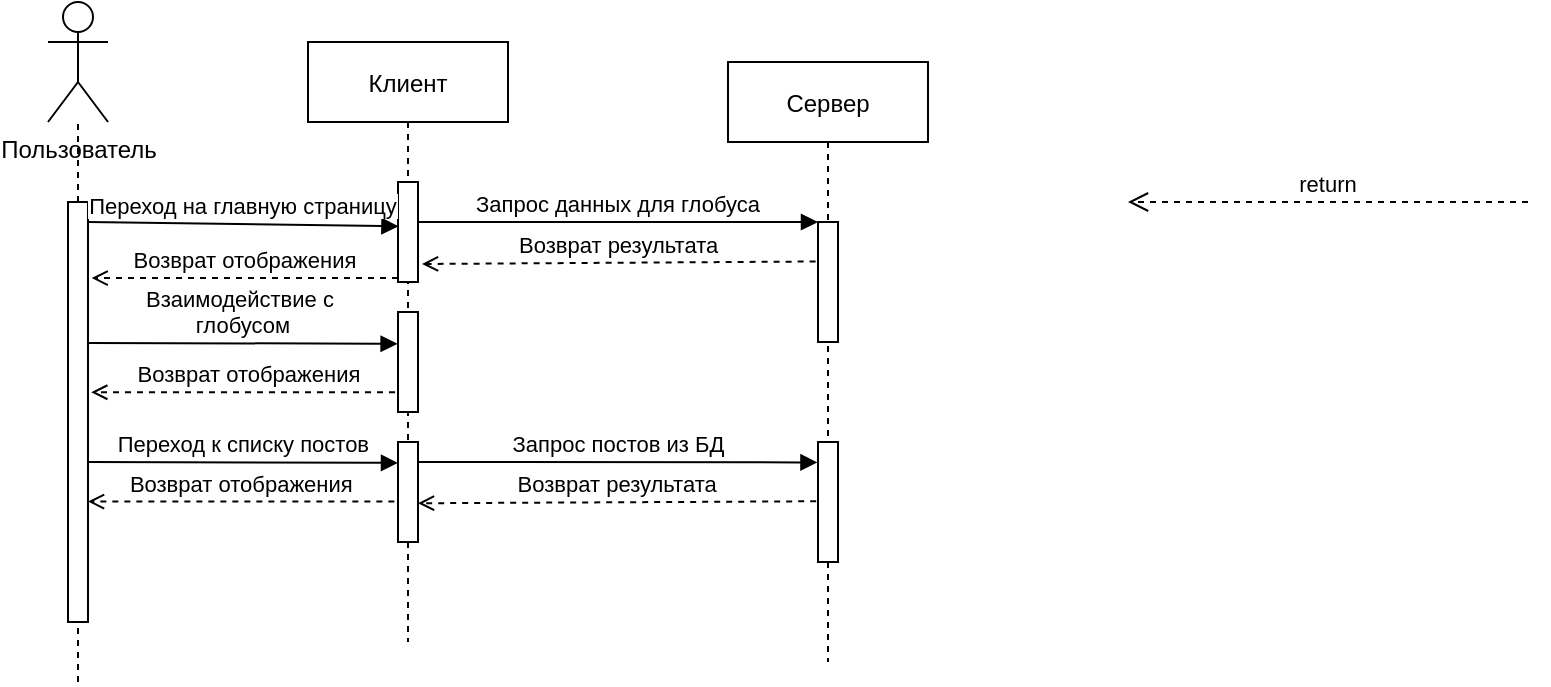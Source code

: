 <mxfile version="14.7.3" type="github">
  <diagram id="kgpKYQtTHZ0yAKxKKP6v" name="Page-1">
    <mxGraphModel dx="1155" dy="673" grid="1" gridSize="10" guides="1" tooltips="1" connect="1" arrows="1" fold="1" page="1" pageScale="1" pageWidth="1100" pageHeight="850" background="none" math="0" shadow="0">
      <root>
        <mxCell id="0" />
        <mxCell id="1" parent="0" />
        <mxCell id="3nuBFxr9cyL0pnOWT2aG-1" value="Клиент" style="shape=umlLifeline;perimeter=lifelinePerimeter;container=1;collapsible=0;recursiveResize=0;rounded=0;shadow=0;strokeWidth=1;" parent="1" vertex="1">
          <mxGeometry x="160" y="80" width="100" height="300" as="geometry" />
        </mxCell>
        <mxCell id="3nuBFxr9cyL0pnOWT2aG-2" value="" style="points=[];perimeter=orthogonalPerimeter;rounded=0;shadow=0;strokeWidth=1;" parent="3nuBFxr9cyL0pnOWT2aG-1" vertex="1">
          <mxGeometry x="45" y="70" width="10" height="50" as="geometry" />
        </mxCell>
        <mxCell id="EgkcAiieyC2Qmeuv6FJ1-16" value="" style="points=[];perimeter=orthogonalPerimeter;rounded=0;shadow=0;strokeWidth=1;" vertex="1" parent="3nuBFxr9cyL0pnOWT2aG-1">
          <mxGeometry x="45" y="200" width="10" height="50" as="geometry" />
        </mxCell>
        <mxCell id="3nuBFxr9cyL0pnOWT2aG-5" value="Сервер" style="shape=umlLifeline;perimeter=lifelinePerimeter;container=1;collapsible=0;recursiveResize=0;rounded=0;shadow=0;strokeWidth=1;" parent="1" vertex="1">
          <mxGeometry x="370" y="90" width="100" height="300" as="geometry" />
        </mxCell>
        <mxCell id="3nuBFxr9cyL0pnOWT2aG-6" value="" style="points=[];perimeter=orthogonalPerimeter;rounded=0;shadow=0;strokeWidth=1;" parent="3nuBFxr9cyL0pnOWT2aG-5" vertex="1">
          <mxGeometry x="45" y="80" width="10" height="60" as="geometry" />
        </mxCell>
        <mxCell id="3nuBFxr9cyL0pnOWT2aG-8" value="Запрос данных для глобуса" style="verticalAlign=bottom;endArrow=block;entryX=0;entryY=0;shadow=0;strokeWidth=1;" parent="1" source="3nuBFxr9cyL0pnOWT2aG-2" target="3nuBFxr9cyL0pnOWT2aG-6" edge="1">
          <mxGeometry relative="1" as="geometry">
            <mxPoint x="280" y="170" as="sourcePoint" />
          </mxGeometry>
        </mxCell>
        <mxCell id="3nuBFxr9cyL0pnOWT2aG-9" value="Возврат результата" style="verticalAlign=bottom;endArrow=open;shadow=0;strokeWidth=1;exitX=-0.119;exitY=0.329;exitDx=0;exitDy=0;exitPerimeter=0;dashed=1;endFill=0;" parent="1" source="3nuBFxr9cyL0pnOWT2aG-6" edge="1">
          <mxGeometry relative="1" as="geometry">
            <mxPoint x="245" y="210" as="sourcePoint" />
            <mxPoint x="217" y="191" as="targetPoint" />
          </mxGeometry>
        </mxCell>
        <mxCell id="EgkcAiieyC2Qmeuv6FJ1-1" value="Пользователь" style="shape=umlActor;verticalLabelPosition=bottom;verticalAlign=top;html=1;outlineConnect=0;" vertex="1" parent="1">
          <mxGeometry x="30" y="60" width="30" height="60" as="geometry" />
        </mxCell>
        <mxCell id="EgkcAiieyC2Qmeuv6FJ1-6" value="" style="endArrow=none;dashed=1;html=1;" edge="1" parent="1" target="EgkcAiieyC2Qmeuv6FJ1-1">
          <mxGeometry width="50" height="50" relative="1" as="geometry">
            <mxPoint x="45" y="400" as="sourcePoint" />
            <mxPoint x="90" y="250" as="targetPoint" />
          </mxGeometry>
        </mxCell>
        <mxCell id="EgkcAiieyC2Qmeuv6FJ1-7" value="" style="rounded=0;whiteSpace=wrap;html=1;" vertex="1" parent="1">
          <mxGeometry x="40" y="160" width="10" height="210" as="geometry" />
        </mxCell>
        <mxCell id="EgkcAiieyC2Qmeuv6FJ1-8" value="Взаимодействие с &#xa;глобусом" style="verticalAlign=bottom;endArrow=block;shadow=0;strokeWidth=1;entryX=-0.02;entryY=0.318;entryDx=0;entryDy=0;entryPerimeter=0;" edge="1" parent="1" target="EgkcAiieyC2Qmeuv6FJ1-13">
          <mxGeometry relative="1" as="geometry">
            <mxPoint x="50" y="230.44" as="sourcePoint" />
            <mxPoint x="203" y="230" as="targetPoint" />
          </mxGeometry>
        </mxCell>
        <mxCell id="EgkcAiieyC2Qmeuv6FJ1-9" value="Возврат отображения " style="verticalAlign=bottom;endArrow=open;shadow=0;strokeWidth=1;entryX=1.183;entryY=0.181;entryDx=0;entryDy=0;entryPerimeter=0;dashed=1;endFill=0;" edge="1" parent="1" source="3nuBFxr9cyL0pnOWT2aG-2" target="EgkcAiieyC2Qmeuv6FJ1-7">
          <mxGeometry x="-0.021" relative="1" as="geometry">
            <mxPoint x="60" y="180" as="sourcePoint" />
            <mxPoint x="180" y="180" as="targetPoint" />
            <mxPoint as="offset" />
          </mxGeometry>
        </mxCell>
        <mxCell id="EgkcAiieyC2Qmeuv6FJ1-10" value="Переход на главную страницу" style="verticalAlign=bottom;endArrow=block;shadow=0;strokeWidth=1;entryX=0.021;entryY=0.443;entryDx=0;entryDy=0;entryPerimeter=0;" edge="1" parent="1" target="3nuBFxr9cyL0pnOWT2aG-2">
          <mxGeometry relative="1" as="geometry">
            <mxPoint x="50" y="170" as="sourcePoint" />
            <mxPoint x="200" y="170" as="targetPoint" />
          </mxGeometry>
        </mxCell>
        <mxCell id="EgkcAiieyC2Qmeuv6FJ1-12" value="return" style="verticalAlign=bottom;endArrow=open;dashed=1;endSize=8;exitX=0;exitY=0.95;shadow=0;strokeWidth=1;" edge="1" parent="1">
          <mxGeometry relative="1" as="geometry">
            <mxPoint x="570.0" y="160" as="targetPoint" />
            <mxPoint x="770.0" y="160" as="sourcePoint" />
          </mxGeometry>
        </mxCell>
        <mxCell id="EgkcAiieyC2Qmeuv6FJ1-14" value="Возврат отображения" style="verticalAlign=bottom;endArrow=open;shadow=0;strokeWidth=1;entryX=1.162;entryY=0.453;entryDx=0;entryDy=0;entryPerimeter=0;dashed=1;endFill=0;" edge="1" parent="1" source="3nuBFxr9cyL0pnOWT2aG-1" target="EgkcAiieyC2Qmeuv6FJ1-7">
          <mxGeometry relative="1" as="geometry">
            <mxPoint x="200" y="251" as="sourcePoint" />
            <mxPoint x="214.8" y="240.9" as="targetPoint" />
          </mxGeometry>
        </mxCell>
        <mxCell id="EgkcAiieyC2Qmeuv6FJ1-13" value="" style="points=[];perimeter=orthogonalPerimeter;rounded=0;shadow=0;strokeWidth=1;" vertex="1" parent="1">
          <mxGeometry x="205" y="215" width="10" height="50" as="geometry" />
        </mxCell>
        <mxCell id="EgkcAiieyC2Qmeuv6FJ1-17" value="Переход к списку постов" style="verticalAlign=bottom;endArrow=block;shadow=0;strokeWidth=1;entryX=-0.02;entryY=0.318;entryDx=0;entryDy=0;entryPerimeter=0;" edge="1" parent="1">
          <mxGeometry relative="1" as="geometry">
            <mxPoint x="50.2" y="290.0" as="sourcePoint" />
            <mxPoint x="205.0" y="290.46" as="targetPoint" />
          </mxGeometry>
        </mxCell>
        <mxCell id="EgkcAiieyC2Qmeuv6FJ1-18" value="" style="points=[];perimeter=orthogonalPerimeter;rounded=0;shadow=0;strokeWidth=1;" vertex="1" parent="1">
          <mxGeometry x="415" y="280" width="10" height="60" as="geometry" />
        </mxCell>
        <mxCell id="EgkcAiieyC2Qmeuv6FJ1-19" value="Запрос постов из БД" style="verticalAlign=bottom;endArrow=block;shadow=0;strokeWidth=1;entryX=-0.028;entryY=0.17;entryDx=0;entryDy=0;entryPerimeter=0;" edge="1" parent="1" target="EgkcAiieyC2Qmeuv6FJ1-18">
          <mxGeometry relative="1" as="geometry">
            <mxPoint x="215.2" y="290" as="sourcePoint" />
            <mxPoint x="410" y="290" as="targetPoint" />
          </mxGeometry>
        </mxCell>
        <mxCell id="EgkcAiieyC2Qmeuv6FJ1-20" value="Возврат результата" style="verticalAlign=bottom;endArrow=open;shadow=0;strokeWidth=1;exitX=-0.091;exitY=0.494;exitDx=0;exitDy=0;exitPerimeter=0;dashed=1;endFill=0;" edge="1" parent="1" source="EgkcAiieyC2Qmeuv6FJ1-18">
          <mxGeometry relative="1" as="geometry">
            <mxPoint x="411.81" y="309.37" as="sourcePoint" />
            <mxPoint x="215" y="310.63" as="targetPoint" />
          </mxGeometry>
        </mxCell>
        <mxCell id="EgkcAiieyC2Qmeuv6FJ1-22" value="Возврат отображения " style="verticalAlign=bottom;endArrow=open;shadow=0;strokeWidth=1;entryX=1.183;entryY=0.181;entryDx=0;entryDy=0;entryPerimeter=0;dashed=1;endFill=0;" edge="1" parent="1">
          <mxGeometry x="-0.021" relative="1" as="geometry">
            <mxPoint x="203.17" y="309.8" as="sourcePoint" />
            <mxPoint x="50.0" y="309.8" as="targetPoint" />
            <mxPoint as="offset" />
          </mxGeometry>
        </mxCell>
      </root>
    </mxGraphModel>
  </diagram>
</mxfile>
